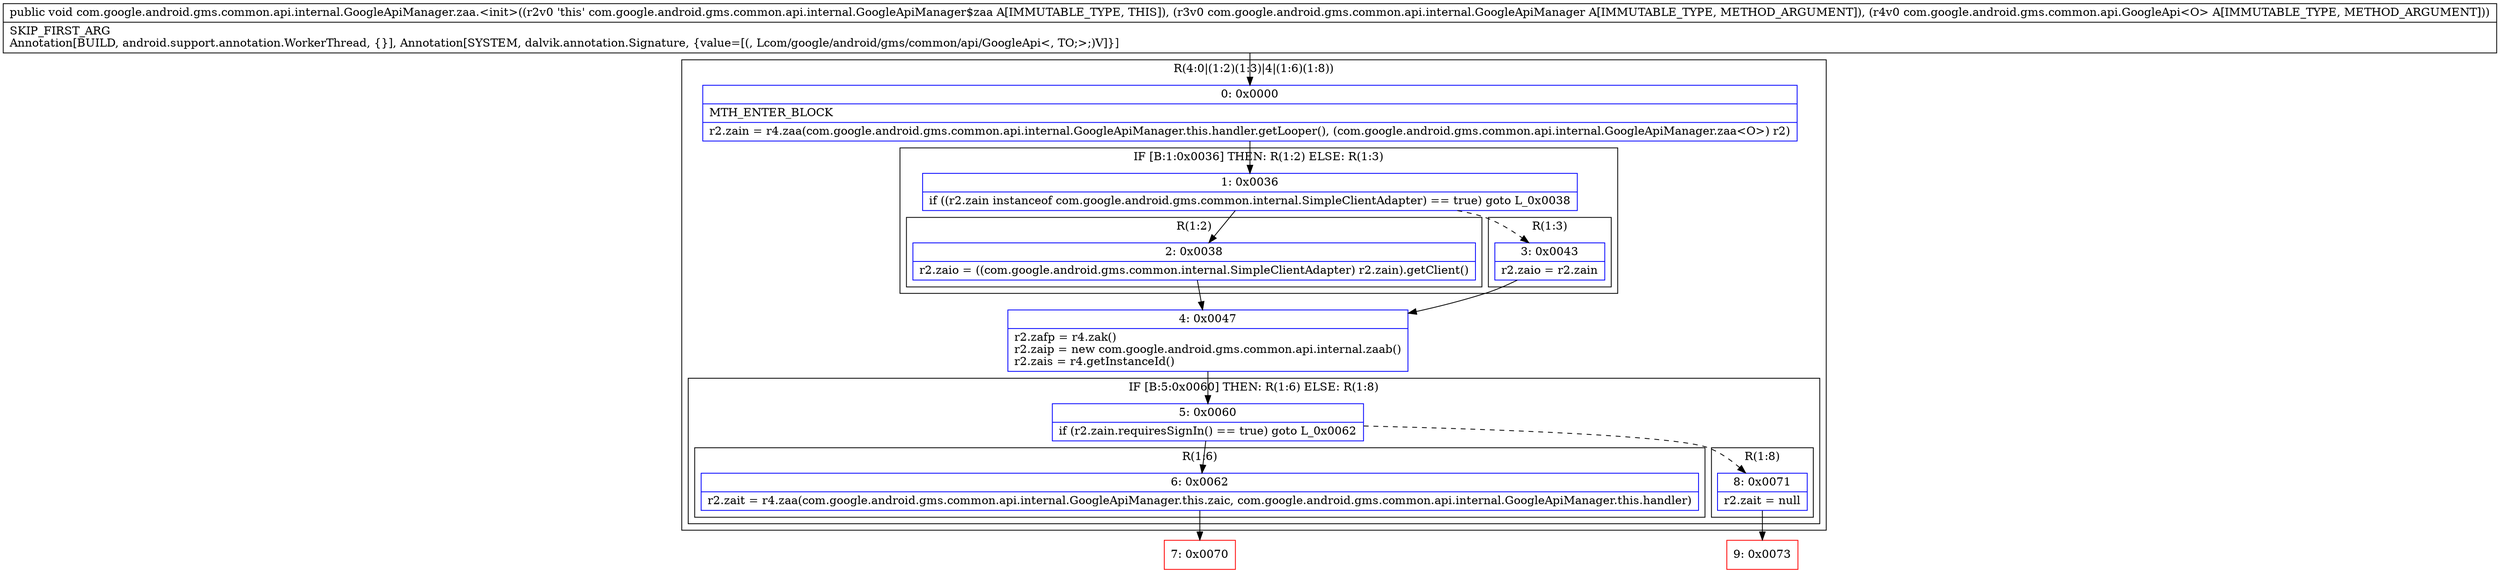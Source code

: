 digraph "CFG forcom.google.android.gms.common.api.internal.GoogleApiManager.zaa.\<init\>(Lcom\/google\/android\/gms\/common\/api\/internal\/GoogleApiManager;Lcom\/google\/android\/gms\/common\/api\/GoogleApi;)V" {
subgraph cluster_Region_1259870989 {
label = "R(4:0|(1:2)(1:3)|4|(1:6)(1:8))";
node [shape=record,color=blue];
Node_0 [shape=record,label="{0\:\ 0x0000|MTH_ENTER_BLOCK\l|r2.zain = r4.zaa(com.google.android.gms.common.api.internal.GoogleApiManager.this.handler.getLooper(), (com.google.android.gms.common.api.internal.GoogleApiManager.zaa\<O\>) r2)\l}"];
subgraph cluster_IfRegion_256392972 {
label = "IF [B:1:0x0036] THEN: R(1:2) ELSE: R(1:3)";
node [shape=record,color=blue];
Node_1 [shape=record,label="{1\:\ 0x0036|if ((r2.zain instanceof com.google.android.gms.common.internal.SimpleClientAdapter) == true) goto L_0x0038\l}"];
subgraph cluster_Region_2113409383 {
label = "R(1:2)";
node [shape=record,color=blue];
Node_2 [shape=record,label="{2\:\ 0x0038|r2.zaio = ((com.google.android.gms.common.internal.SimpleClientAdapter) r2.zain).getClient()\l}"];
}
subgraph cluster_Region_173461101 {
label = "R(1:3)";
node [shape=record,color=blue];
Node_3 [shape=record,label="{3\:\ 0x0043|r2.zaio = r2.zain\l}"];
}
}
Node_4 [shape=record,label="{4\:\ 0x0047|r2.zafp = r4.zak()\lr2.zaip = new com.google.android.gms.common.api.internal.zaab()\lr2.zais = r4.getInstanceId()\l}"];
subgraph cluster_IfRegion_18705497 {
label = "IF [B:5:0x0060] THEN: R(1:6) ELSE: R(1:8)";
node [shape=record,color=blue];
Node_5 [shape=record,label="{5\:\ 0x0060|if (r2.zain.requiresSignIn() == true) goto L_0x0062\l}"];
subgraph cluster_Region_1331921705 {
label = "R(1:6)";
node [shape=record,color=blue];
Node_6 [shape=record,label="{6\:\ 0x0062|r2.zait = r4.zaa(com.google.android.gms.common.api.internal.GoogleApiManager.this.zaic, com.google.android.gms.common.api.internal.GoogleApiManager.this.handler)\l}"];
}
subgraph cluster_Region_1915601035 {
label = "R(1:8)";
node [shape=record,color=blue];
Node_8 [shape=record,label="{8\:\ 0x0071|r2.zait = null\l}"];
}
}
}
Node_7 [shape=record,color=red,label="{7\:\ 0x0070}"];
Node_9 [shape=record,color=red,label="{9\:\ 0x0073}"];
MethodNode[shape=record,label="{public void com.google.android.gms.common.api.internal.GoogleApiManager.zaa.\<init\>((r2v0 'this' com.google.android.gms.common.api.internal.GoogleApiManager$zaa A[IMMUTABLE_TYPE, THIS]), (r3v0 com.google.android.gms.common.api.internal.GoogleApiManager A[IMMUTABLE_TYPE, METHOD_ARGUMENT]), (r4v0 com.google.android.gms.common.api.GoogleApi\<O\> A[IMMUTABLE_TYPE, METHOD_ARGUMENT]))  | SKIP_FIRST_ARG\lAnnotation[BUILD, android.support.annotation.WorkerThread, \{\}], Annotation[SYSTEM, dalvik.annotation.Signature, \{value=[(, Lcom\/google\/android\/gms\/common\/api\/GoogleApi\<, TO;\>;)V]\}]\l}"];
MethodNode -> Node_0;
Node_0 -> Node_1;
Node_1 -> Node_2;
Node_1 -> Node_3[style=dashed];
Node_2 -> Node_4;
Node_3 -> Node_4;
Node_4 -> Node_5;
Node_5 -> Node_6;
Node_5 -> Node_8[style=dashed];
Node_6 -> Node_7;
Node_8 -> Node_9;
}

